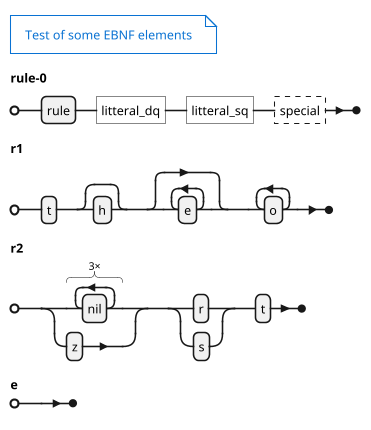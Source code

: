 ' Do not edit
' Theme Gallery
' autogenerated by script
'
@startebnf
!$PUML_OUTLINE = "true"
!$PUML_MODE = "dark"
!theme cloudscape-design
(* Test of some EBNF elements *)
rule-0 = rule, "litteral_dq", 'litteral_sq', ?special?;
r1 = t, [h], {e}, {o}-;
r2 =(3 * nil | z), (r | s), t;
e = ;
@endebnf
